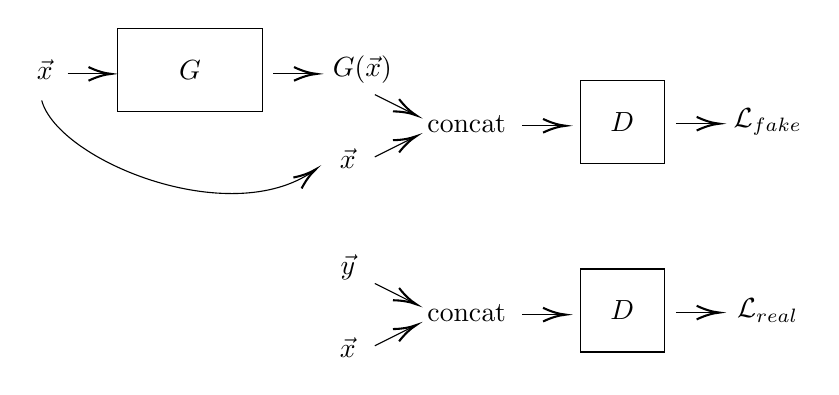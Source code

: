 \begin{tikzpicture}[x=0.75pt,y=0.75pt,yscale=-1,xscale=1]
%uncomment if require: \path (0,300); %set diagram left start at 0, and has height of 300

%Shape: Rectangle [id:dp9869301312669678] 
\draw   (55,43) -- (125,43) -- (125,83) -- (55,83) -- cycle ;

%Curve Lines [id:da6384630075815743] 
\draw    (18.5,77.8) .. controls (26.42,106.71) and (108.83,140.32) .. (149.29,111.88) ;
\draw [shift={(150.5,111)}, rotate = 503.13] [color={rgb, 255:red, 0; green, 0; blue, 0 }  ][line width=0.75]    (10.93,-3.29) .. controls (6.95,-1.4) and (3.31,-0.3) .. (0,0) .. controls (3.31,0.3) and (6.95,1.4) .. (10.93,3.29)   ;

%Straight Lines [id:da9182122325204025] 
\draw    (31,65) -- (50,65) ;
\draw [shift={(52,65)}, rotate = 180] [color={rgb, 255:red, 0; green, 0; blue, 0 }  ][line width=0.75]    (10.93,-3.29) .. controls (6.95,-1.4) and (3.31,-0.3) .. (0,0) .. controls (3.31,0.3) and (6.95,1.4) .. (10.93,3.29)   ;

%Straight Lines [id:da47949028879446587] 
\draw    (130,65) -- (149,65) ;
\draw [shift={(151,65)}, rotate = 180] [color={rgb, 255:red, 0; green, 0; blue, 0 }  ][line width=0.75]    (10.93,-3.29) .. controls (6.95,-1.4) and (3.31,-0.3) .. (0,0) .. controls (3.31,0.3) and (6.95,1.4) .. (10.93,3.29)   ;

%Straight Lines [id:da9685274348532213] 
\draw    (179,75) -- (197.21,84.11) ;
\draw [shift={(199,85)}, rotate = 206.57] [color={rgb, 255:red, 0; green, 0; blue, 0 }  ][line width=0.75]    (10.93,-3.29) .. controls (6.95,-1.4) and (3.31,-0.3) .. (0,0) .. controls (3.31,0.3) and (6.95,1.4) .. (10.93,3.29)   ;

%Straight Lines [id:da9235069037739743] 
\draw    (179,105) -- (197.21,95.89) ;
\draw [shift={(199,95)}, rotate = 513.43] [color={rgb, 255:red, 0; green, 0; blue, 0 }  ][line width=0.75]    (10.93,-3.29) .. controls (6.95,-1.4) and (3.31,-0.3) .. (0,0) .. controls (3.31,0.3) and (6.95,1.4) .. (10.93,3.29)   ;

%Shape: Rectangle [id:dp09836087645631308] 
\draw   (278,68) -- (318.5,68) -- (318.5,108) -- (278,108) -- cycle ;

%Straight Lines [id:da2569631934624046] 
\draw    (324,89) -- (343,89) ;
\draw [shift={(345,89)}, rotate = 180] [color={rgb, 255:red, 0; green, 0; blue, 0 }  ][line width=0.75]    (10.93,-3.29) .. controls (6.95,-1.4) and (3.31,-0.3) .. (0,0) .. controls (3.31,0.3) and (6.95,1.4) .. (10.93,3.29)   ;

%Straight Lines [id:da047573346388519955] 
\draw    (250,90) -- (269,90) ;
\draw [shift={(271,90)}, rotate = 180] [color={rgb, 255:red, 0; green, 0; blue, 0 }  ][line width=0.75]    (10.93,-3.29) .. controls (6.95,-1.4) and (3.31,-0.3) .. (0,0) .. controls (3.31,0.3) and (6.95,1.4) .. (10.93,3.29)   ;

%Straight Lines [id:da25616867812918587] 
\draw    (179,166) -- (197.21,175.11) ;
\draw [shift={(199,176)}, rotate = 206.57] [color={rgb, 255:red, 0; green, 0; blue, 0 }  ][line width=0.75]    (10.93,-3.29) .. controls (6.95,-1.4) and (3.31,-0.3) .. (0,0) .. controls (3.31,0.3) and (6.95,1.4) .. (10.93,3.29)   ;

%Straight Lines [id:da8595303098776126] 
\draw    (179,196) -- (197.21,186.89) ;
\draw [shift={(199,186)}, rotate = 513.43] [color={rgb, 255:red, 0; green, 0; blue, 0 }  ][line width=0.75]    (10.93,-3.29) .. controls (6.95,-1.4) and (3.31,-0.3) .. (0,0) .. controls (3.31,0.3) and (6.95,1.4) .. (10.93,3.29)   ;

%Shape: Rectangle [id:dp18107592567896003] 
\draw   (278,159) -- (318.5,159) -- (318.5,199) -- (278,199) -- cycle ;

%Straight Lines [id:da46859806034961293] 
\draw    (324,180) -- (343,180) ;
\draw [shift={(345,180)}, rotate = 180] [color={rgb, 255:red, 0; green, 0; blue, 0 }  ][line width=0.75]    (10.93,-3.29) .. controls (6.95,-1.4) and (3.31,-0.3) .. (0,0) .. controls (3.31,0.3) and (6.95,1.4) .. (10.93,3.29)   ;

%Straight Lines [id:da17170673130748915] 
\draw    (250,181) -- (269,181) ;
\draw [shift={(271,181)}, rotate = 180] [color={rgb, 255:red, 0; green, 0; blue, 0 }  ][line width=0.75]    (10.93,-3.29) .. controls (6.95,-1.4) and (3.31,-0.3) .. (0,0) .. controls (3.31,0.3) and (6.95,1.4) .. (10.93,3.29)   ;


% Text Node
\draw (20,63) node  [align=left] {$\displaystyle \vec{x}$};
% Text Node
\draw (90,63) node  [align=left] {$\displaystyle G$};
% Text Node
\draw (173,63) node  [align=left] {$\displaystyle G(\vec{x})$};
% Text Node
\draw (166,106) node  [align=left] {$\displaystyle \vec{x}$};
% Text Node
\draw (223.25,89) node  [align=left] {concat};
% Text Node
\draw (298.25,88) node  [align=left] {$\displaystyle D$};
% Text Node
\draw (368.25,88) node  [align=left] {$\displaystyle \mathcal{L}_{fake}$};
% Text Node
\draw (166,158) node  [align=left] {$\displaystyle \vec{y}$};
% Text Node
\draw (166,197) node  [align=left] {$\displaystyle \vec{x}$};
% Text Node
\draw (223.25,180) node  [align=left] {concat};
% Text Node
\draw (368.25,179) node  [align=left] {$\displaystyle \mathcal{L}_{real}$};
% Text Node
\draw (298.25,179) node  [align=left] {$\displaystyle D$};
\end{tikzpicture}
